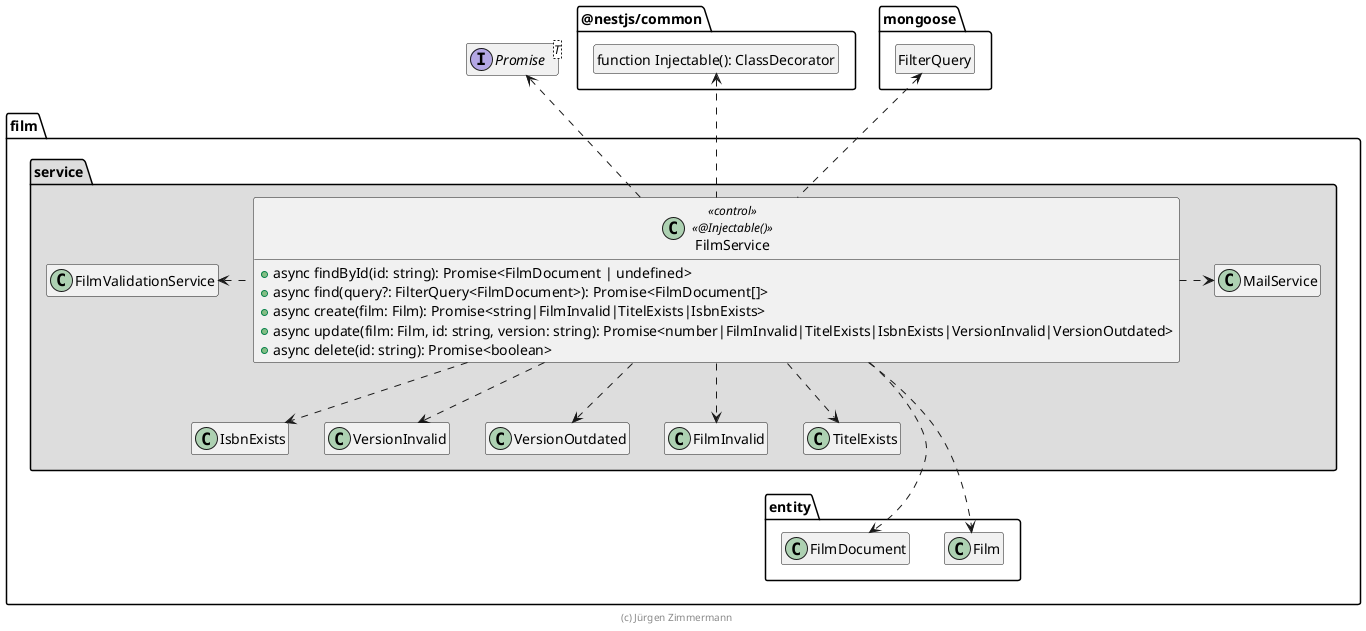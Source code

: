 @startuml Anwendungskern

interface Promise<T>

package @nestjs/common {
  class "function Injectable(): ClassDecorator" as Injectable
  hide Injectable circle
}

package mongoose {
  class FilterQuery
  hide FilterQuery circle
}


package film {
  package entity {
    class Film
    class FilmDocument

  }

  package service #DDDDDD {
    class FilmInvalid
    class TitelExists
    class IsbnExists
    class VersionInvalid
    class VersionOutdated

    FilmService .up.> Promise
    FilmService ..> Film
    FilmService ..> FilmDocument
    FilmService .left.> FilmValidationService
    FilmService ..> FilmInvalid
    FilmService ..> TitelExists
    FilmService ..> IsbnExists
    FilmService ..> VersionInvalid
    FilmService ..> VersionOutdated
    FilmService .right.> MailService
    FilmService .up.> FilterQuery
    FilmService .up.> Injectable

    class FilmService << control >> <<@Injectable()>> {
      + async findById(id: string): Promise<FilmDocument | undefined>
      + async find(query?: FilterQuery<FilmDocument>): Promise<FilmDocument[]>
      + async create(film: Film): Promise<string|FilmInvalid|TitelExists|IsbnExists>
      + async update(film: Film, id: string, version: string): Promise<number|FilmInvalid|TitelExists|IsbnExists|VersionInvalid|VersionOutdated>
      + async delete(id: string): Promise<boolean>
    }

    VersionOutdated -[hidden]-> FilmDocument
  }
}

hide empty members

footer (c) Jürgen Zimmermann

@enduml
